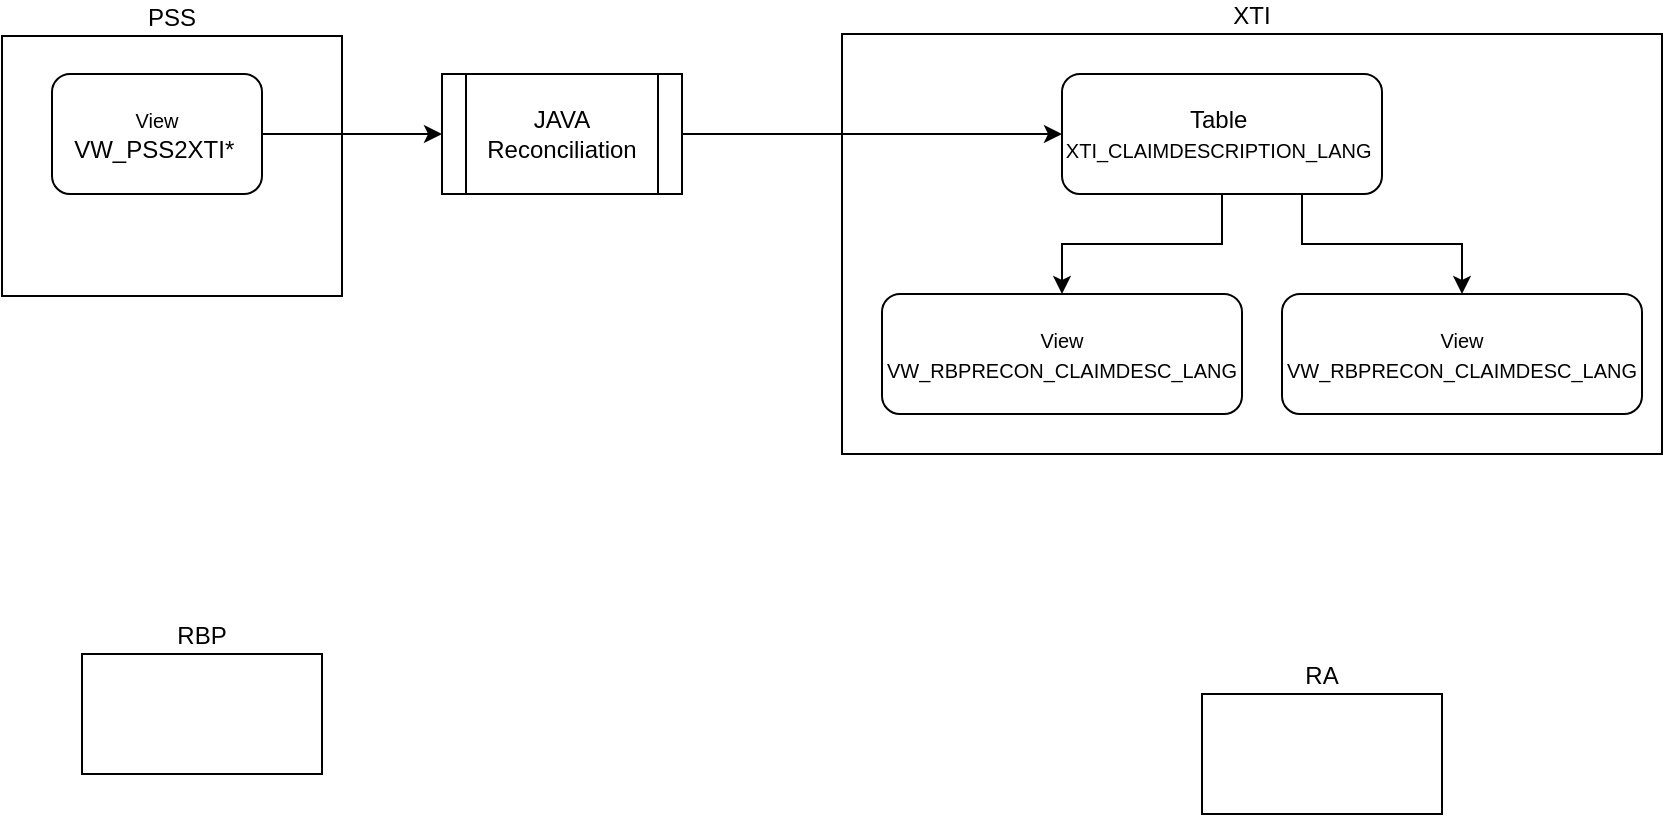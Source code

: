 <mxfile version="24.8.4">
  <diagram name="Page-1" id="LkYUbReQHexrSPq1Mvwi">
    <mxGraphModel dx="1050" dy="565" grid="1" gridSize="10" guides="1" tooltips="1" connect="1" arrows="1" fold="1" page="1" pageScale="1" pageWidth="850" pageHeight="1100" math="0" shadow="0">
      <root>
        <mxCell id="0" />
        <mxCell id="1" parent="0" />
        <mxCell id="hy-Vo6hejlj0qwngXtw7-5" value="PSS" style="rounded=0;whiteSpace=wrap;html=1;labelPosition=center;verticalLabelPosition=top;align=center;verticalAlign=bottom;" vertex="1" parent="1">
          <mxGeometry x="10" y="41" width="170" height="130" as="geometry" />
        </mxCell>
        <mxCell id="hy-Vo6hejlj0qwngXtw7-6" value="XTI" style="rounded=0;whiteSpace=wrap;html=1;labelPosition=center;verticalLabelPosition=top;align=center;verticalAlign=bottom;" vertex="1" parent="1">
          <mxGeometry x="430" y="40" width="410" height="210" as="geometry" />
        </mxCell>
        <mxCell id="hy-Vo6hejlj0qwngXtw7-7" value="RBP" style="rounded=0;whiteSpace=wrap;html=1;labelPosition=center;verticalLabelPosition=top;align=center;verticalAlign=bottom;" vertex="1" parent="1">
          <mxGeometry x="50" y="350" width="120" height="60" as="geometry" />
        </mxCell>
        <mxCell id="hy-Vo6hejlj0qwngXtw7-8" value="RA" style="rounded=0;whiteSpace=wrap;html=1;labelPosition=center;verticalLabelPosition=top;align=center;verticalAlign=bottom;" vertex="1" parent="1">
          <mxGeometry x="610" y="370" width="120" height="60" as="geometry" />
        </mxCell>
        <mxCell id="hy-Vo6hejlj0qwngXtw7-15" style="edgeStyle=orthogonalEdgeStyle;rounded=0;orthogonalLoop=1;jettySize=auto;html=1;entryX=0;entryY=0.5;entryDx=0;entryDy=0;" edge="1" parent="1" source="hy-Vo6hejlj0qwngXtw7-9" target="hy-Vo6hejlj0qwngXtw7-10">
          <mxGeometry relative="1" as="geometry" />
        </mxCell>
        <mxCell id="hy-Vo6hejlj0qwngXtw7-9" value="JAVA Reconciliation" style="shape=process;whiteSpace=wrap;html=1;backgroundOutline=1;" vertex="1" parent="1">
          <mxGeometry x="230" y="60" width="120" height="60" as="geometry" />
        </mxCell>
        <mxCell id="hy-Vo6hejlj0qwngXtw7-16" style="edgeStyle=orthogonalEdgeStyle;rounded=0;orthogonalLoop=1;jettySize=auto;html=1;exitX=0.5;exitY=1;exitDx=0;exitDy=0;" edge="1" parent="1" source="hy-Vo6hejlj0qwngXtw7-10" target="hy-Vo6hejlj0qwngXtw7-12">
          <mxGeometry relative="1" as="geometry" />
        </mxCell>
        <mxCell id="hy-Vo6hejlj0qwngXtw7-18" style="edgeStyle=orthogonalEdgeStyle;rounded=0;orthogonalLoop=1;jettySize=auto;html=1;exitX=0.75;exitY=1;exitDx=0;exitDy=0;entryX=0.5;entryY=0;entryDx=0;entryDy=0;" edge="1" parent="1" source="hy-Vo6hejlj0qwngXtw7-10" target="hy-Vo6hejlj0qwngXtw7-13">
          <mxGeometry relative="1" as="geometry" />
        </mxCell>
        <mxCell id="hy-Vo6hejlj0qwngXtw7-10" value="&lt;font style=&quot;font-size: 10px;&quot;&gt;&lt;span style=&quot;font-size: 12px;&quot;&gt;Table&amp;nbsp;&lt;/span&gt;&lt;/font&gt;&lt;div&gt;&lt;font style=&quot;font-size: 10px;&quot;&gt;XTI_CLAIMDESCRIPTION_LANG&lt;/font&gt;&amp;nbsp;&lt;/div&gt;" style="rounded=1;whiteSpace=wrap;html=1;" vertex="1" parent="1">
          <mxGeometry x="540" y="60" width="160" height="60" as="geometry" />
        </mxCell>
        <mxCell id="hy-Vo6hejlj0qwngXtw7-12" value="&lt;span style=&quot;font-family: &amp;quot;Aptos Narrow&amp;quot;, sans-serif;&quot;&gt;&lt;font style=&quot;font-size: 10px;&quot;&gt;View&lt;/font&gt;&lt;/span&gt;&lt;div&gt;&lt;span style=&quot;font-family: &amp;quot;Aptos Narrow&amp;quot;, sans-serif;&quot;&gt;&lt;font style=&quot;font-size: 10px;&quot;&gt;VW_RBPRECON_CLAIMDESC_LANG&lt;/font&gt;&lt;/span&gt;&lt;/div&gt;" style="rounded=1;whiteSpace=wrap;html=1;" vertex="1" parent="1">
          <mxGeometry x="450" y="170" width="180" height="60" as="geometry" />
        </mxCell>
        <mxCell id="hy-Vo6hejlj0qwngXtw7-13" value="&lt;span style=&quot;font-family: &amp;quot;Aptos Narrow&amp;quot;, sans-serif;&quot;&gt;&lt;font style=&quot;font-size: 10px;&quot;&gt;View&lt;/font&gt;&lt;/span&gt;&lt;div&gt;&lt;span style=&quot;font-family: &amp;quot;Aptos Narrow&amp;quot;, sans-serif;&quot;&gt;&lt;font style=&quot;font-size: 10px;&quot;&gt;VW_RBPRECON_CLAIMDESC_LANG&lt;/font&gt;&lt;/span&gt;&lt;/div&gt;" style="rounded=1;whiteSpace=wrap;html=1;" vertex="1" parent="1">
          <mxGeometry x="650" y="170" width="180" height="60" as="geometry" />
        </mxCell>
        <mxCell id="hy-Vo6hejlj0qwngXtw7-20" style="edgeStyle=orthogonalEdgeStyle;rounded=0;orthogonalLoop=1;jettySize=auto;html=1;exitX=1;exitY=0.5;exitDx=0;exitDy=0;entryX=0;entryY=0.5;entryDx=0;entryDy=0;" edge="1" parent="1" source="hy-Vo6hejlj0qwngXtw7-19" target="hy-Vo6hejlj0qwngXtw7-9">
          <mxGeometry relative="1" as="geometry" />
        </mxCell>
        <mxCell id="hy-Vo6hejlj0qwngXtw7-19" value="&lt;span style=&quot;font-family: &amp;quot;Aptos Narrow&amp;quot;, sans-serif;&quot;&gt;&lt;font style=&quot;font-size: 10px;&quot;&gt;View&lt;/font&gt;&lt;/span&gt;&lt;div&gt;&lt;span style=&quot;font-family: Calibri, sans-serif;&quot;&gt;&lt;font style=&quot;&quot;&gt;&lt;font style=&quot;font-size: 12px;&quot;&gt;VW_PSS2XTI*&lt;/font&gt;&lt;span style=&quot;font-size: 10px;&quot;&gt;&amp;nbsp;&lt;/span&gt;&lt;/font&gt;&lt;/span&gt;&lt;/div&gt;" style="rounded=1;whiteSpace=wrap;html=1;" vertex="1" parent="1">
          <mxGeometry x="35" y="60" width="105" height="60" as="geometry" />
        </mxCell>
      </root>
    </mxGraphModel>
  </diagram>
</mxfile>
